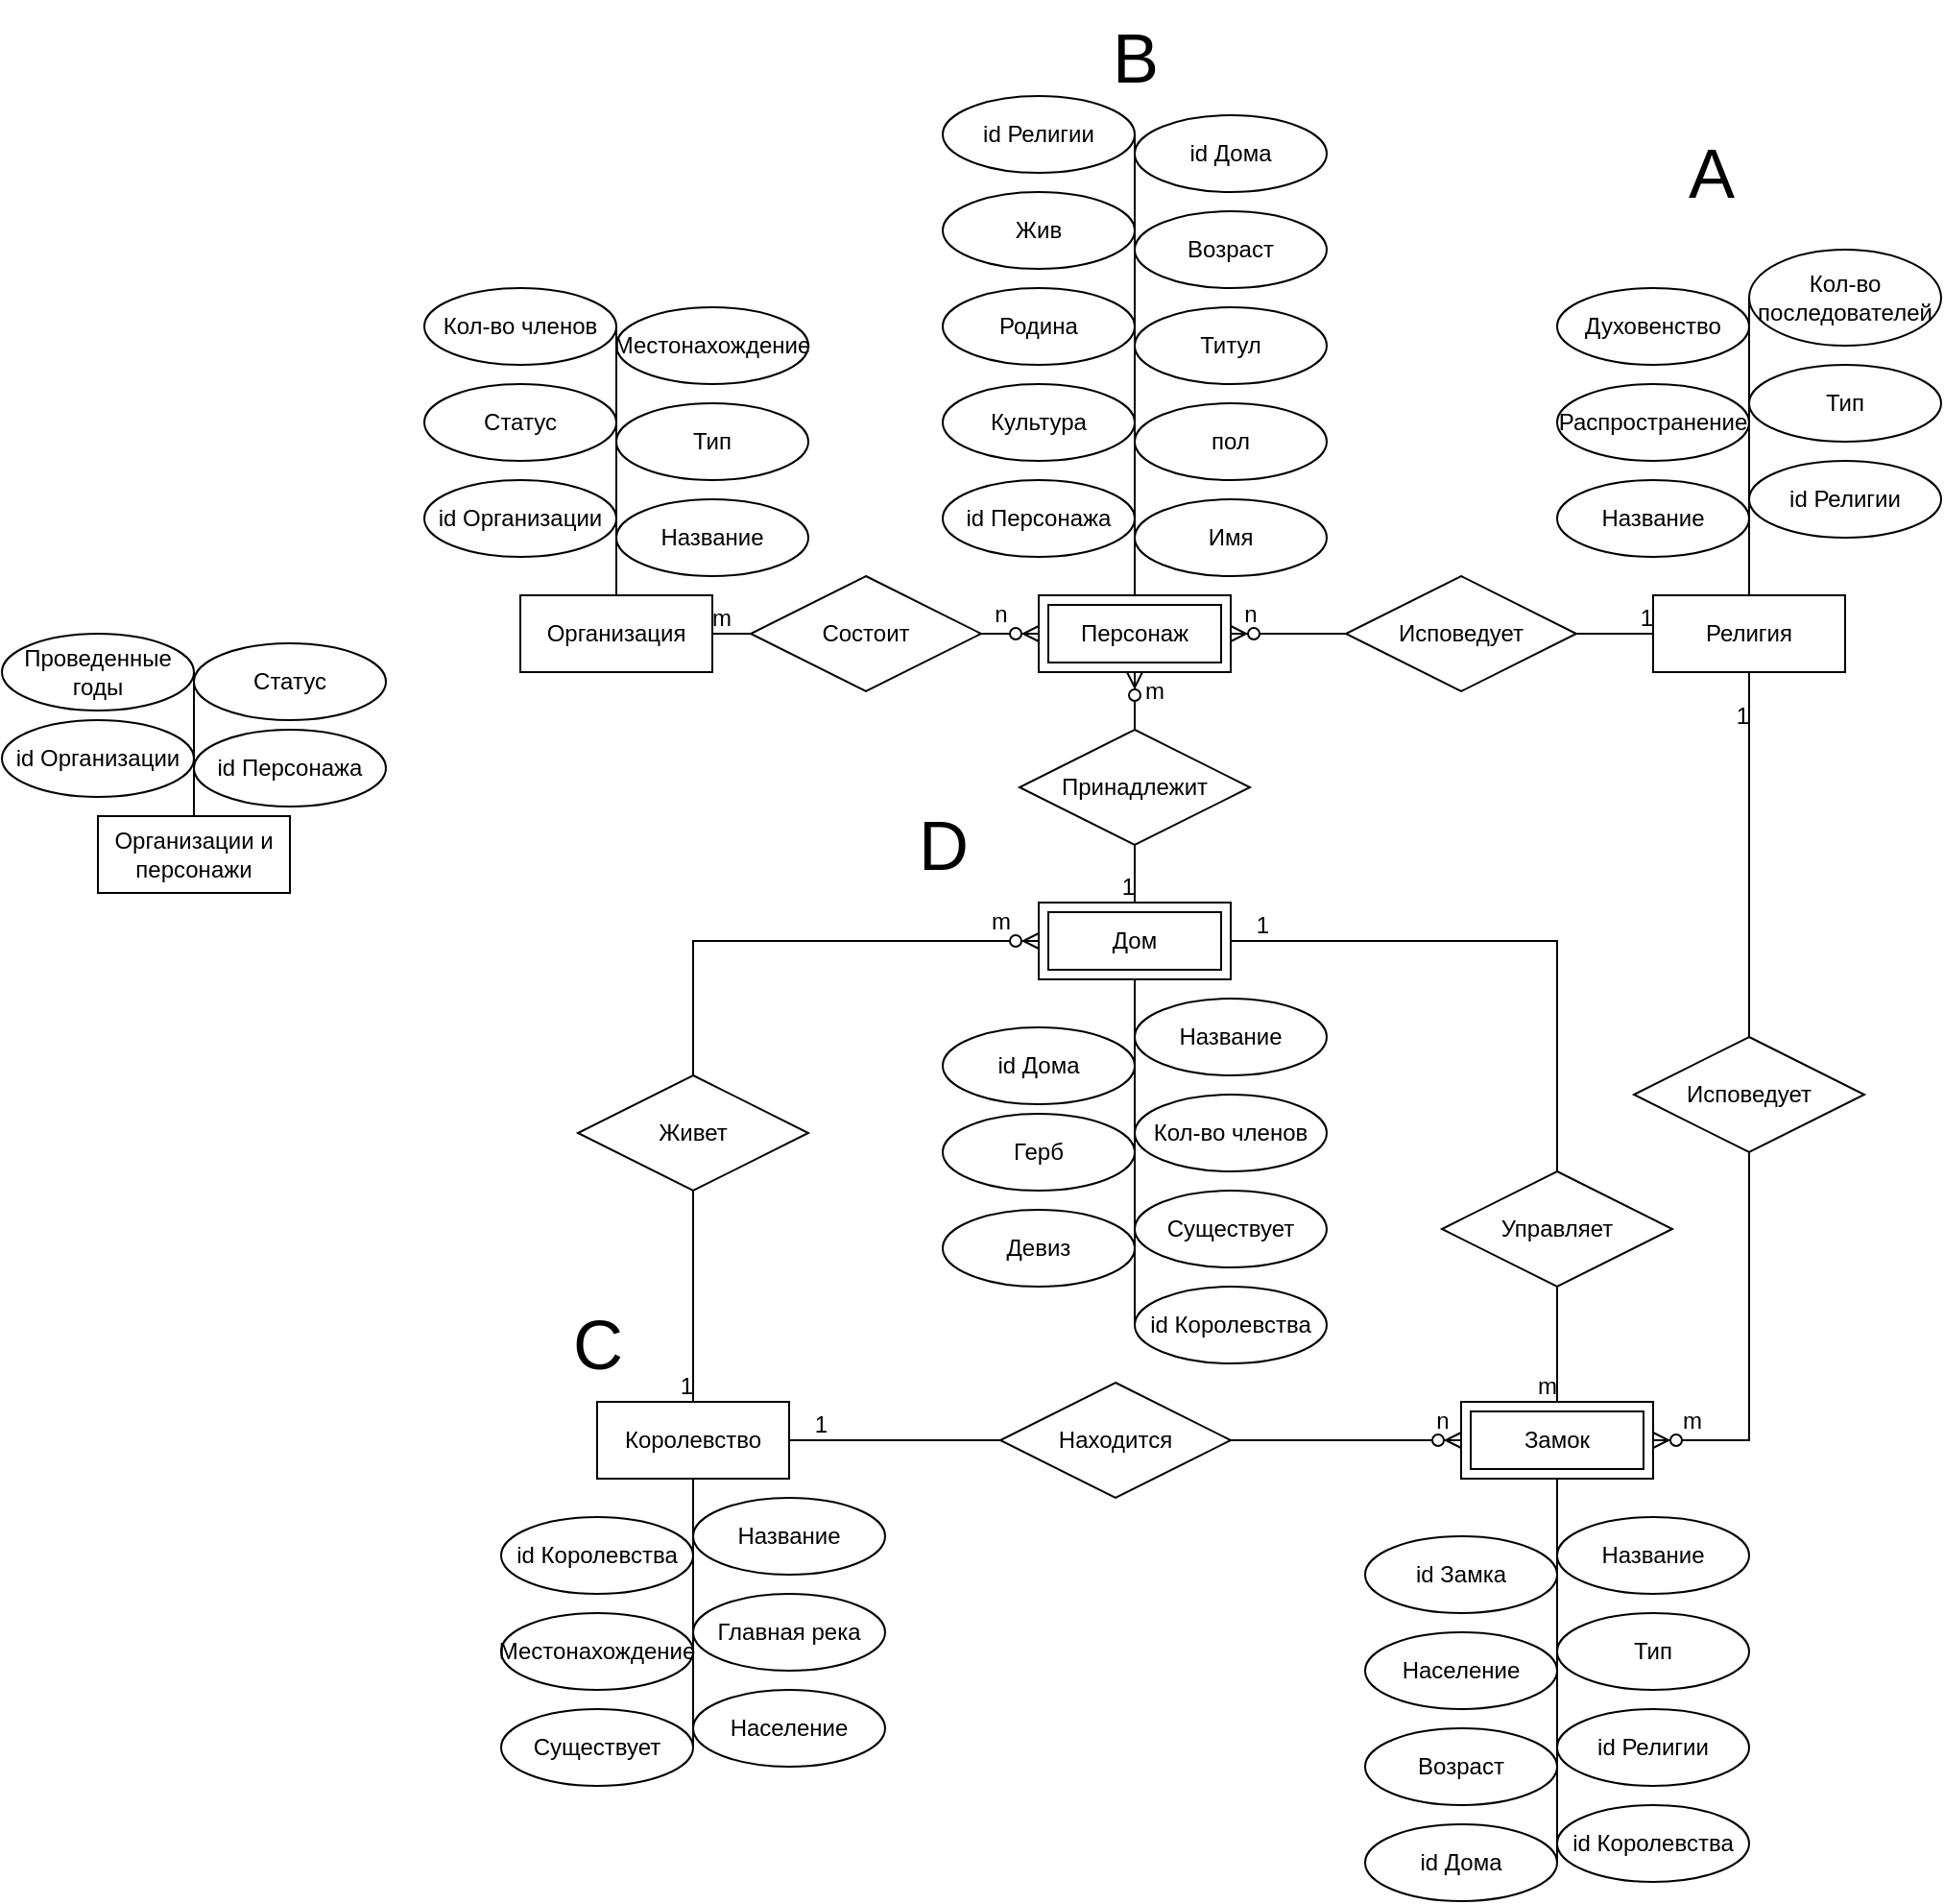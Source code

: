 <mxfile version="20.4.0" type="device"><diagram id="vq99sGmr6_U_LDFSrdyr" name="Страница 1"><mxGraphModel dx="1620" dy="750" grid="1" gridSize="10" guides="1" tooltips="1" connect="1" arrows="1" fold="1" page="1" pageScale="1" pageWidth="827" pageHeight="1169" math="0" shadow="0"><root><mxCell id="0"/><mxCell id="1" parent="0"/><mxCell id="suCNMnBzST_6TjRh92fE-5" value="id Дома" style="ellipse;whiteSpace=wrap;html=1;align=center;" parent="1" vertex="1"><mxGeometry x="280" y="535" width="100" height="40" as="geometry"/></mxCell><mxCell id="suCNMnBzST_6TjRh92fE-6" value="" style="endArrow=none;html=1;rounded=0;entryX=0;entryY=0.5;entryDx=0;entryDy=0;" parent="1" target="suCNMnBzST_6TjRh92fE-11" edge="1"><mxGeometry relative="1" as="geometry"><mxPoint x="380" y="510" as="sourcePoint"/><mxPoint x="380" y="710" as="targetPoint"/></mxGeometry></mxCell><mxCell id="suCNMnBzST_6TjRh92fE-7" value="Название" style="ellipse;whiteSpace=wrap;html=1;align=center;" parent="1" vertex="1"><mxGeometry x="380" y="520" width="100" height="40" as="geometry"/></mxCell><mxCell id="suCNMnBzST_6TjRh92fE-8" value="Герб" style="ellipse;whiteSpace=wrap;html=1;align=center;" parent="1" vertex="1"><mxGeometry x="280" y="580" width="100" height="40" as="geometry"/></mxCell><mxCell id="suCNMnBzST_6TjRh92fE-10" value="Девиз" style="ellipse;whiteSpace=wrap;html=1;align=center;" parent="1" vertex="1"><mxGeometry x="280" y="630" width="100" height="40" as="geometry"/></mxCell><mxCell id="suCNMnBzST_6TjRh92fE-11" value="id Королевства" style="ellipse;whiteSpace=wrap;html=1;align=center;" parent="1" vertex="1"><mxGeometry x="380" y="670" width="100" height="40" as="geometry"/></mxCell><mxCell id="suCNMnBzST_6TjRh92fE-17" value="Дом" style="shape=ext;margin=3;double=1;whiteSpace=wrap;html=1;align=center;" parent="1" vertex="1"><mxGeometry x="330" y="470" width="100" height="40" as="geometry"/></mxCell><mxCell id="suCNMnBzST_6TjRh92fE-18" value="" style="endArrow=none;html=1;rounded=0;exitX=0.5;exitY=1;exitDx=0;exitDy=0;entryX=1;entryY=0.5;entryDx=0;entryDy=0;" parent="1" target="tGVIKHA0kwfeb-HxcVX8-2" edge="1"><mxGeometry relative="1" as="geometry"><mxPoint x="150" y="770" as="sourcePoint"/><mxPoint x="150" y="930" as="targetPoint"/></mxGeometry></mxCell><mxCell id="suCNMnBzST_6TjRh92fE-19" value="Название" style="ellipse;whiteSpace=wrap;html=1;align=center;" parent="1" vertex="1"><mxGeometry x="150" y="780" width="100" height="40" as="geometry"/></mxCell><mxCell id="suCNMnBzST_6TjRh92fE-20" value="id Королевства" style="ellipse;whiteSpace=wrap;html=1;align=center;" parent="1" vertex="1"><mxGeometry x="50" y="790" width="100" height="40" as="geometry"/></mxCell><mxCell id="suCNMnBzST_6TjRh92fE-21" value="Королевство" style="whiteSpace=wrap;html=1;align=center;" parent="1" vertex="1"><mxGeometry x="100" y="730" width="100" height="40" as="geometry"/></mxCell><mxCell id="suCNMnBzST_6TjRh92fE-22" value="Главная река" style="ellipse;whiteSpace=wrap;html=1;align=center;" parent="1" vertex="1"><mxGeometry x="150" y="830" width="100" height="40" as="geometry"/></mxCell><mxCell id="suCNMnBzST_6TjRh92fE-23" value="Местонахождение" style="ellipse;whiteSpace=wrap;html=1;align=center;" parent="1" vertex="1"><mxGeometry x="50" y="840" width="100" height="40" as="geometry"/></mxCell><mxCell id="suCNMnBzST_6TjRh92fE-24" value="Население" style="ellipse;whiteSpace=wrap;html=1;align=center;" parent="1" vertex="1"><mxGeometry x="150" y="880" width="100" height="40" as="geometry"/></mxCell><mxCell id="suCNMnBzST_6TjRh92fE-25" value="Замок" style="shape=ext;margin=3;double=1;whiteSpace=wrap;html=1;align=center;" parent="1" vertex="1"><mxGeometry x="550" y="730" width="100" height="40" as="geometry"/></mxCell><mxCell id="suCNMnBzST_6TjRh92fE-26" value="" style="endArrow=none;html=1;rounded=0;exitX=0.5;exitY=1;exitDx=0;exitDy=0;entryX=1;entryY=0.5;entryDx=0;entryDy=0;" parent="1" source="suCNMnBzST_6TjRh92fE-25" target="tGVIKHA0kwfeb-HxcVX8-7" edge="1"><mxGeometry relative="1" as="geometry"><mxPoint x="290" y="720" as="sourcePoint"/><mxPoint x="600" y="920" as="targetPoint"/></mxGeometry></mxCell><mxCell id="suCNMnBzST_6TjRh92fE-27" value="Название" style="ellipse;whiteSpace=wrap;html=1;align=center;" parent="1" vertex="1"><mxGeometry x="600" y="790" width="100" height="40" as="geometry"/></mxCell><mxCell id="suCNMnBzST_6TjRh92fE-28" value="id Замка" style="ellipse;whiteSpace=wrap;html=1;align=center;" parent="1" vertex="1"><mxGeometry x="500" y="800" width="100" height="40" as="geometry"/></mxCell><mxCell id="suCNMnBzST_6TjRh92fE-29" value="Тип" style="ellipse;whiteSpace=wrap;html=1;align=center;" parent="1" vertex="1"><mxGeometry x="600" y="840" width="100" height="40" as="geometry"/></mxCell><mxCell id="suCNMnBzST_6TjRh92fE-30" value="id Королевства" style="ellipse;whiteSpace=wrap;html=1;align=center;" parent="1" vertex="1"><mxGeometry x="600" y="940" width="100" height="40" as="geometry"/></mxCell><mxCell id="suCNMnBzST_6TjRh92fE-31" value="id Религии" style="ellipse;whiteSpace=wrap;html=1;align=center;" parent="1" vertex="1"><mxGeometry x="600" y="890" width="100" height="40" as="geometry"/></mxCell><mxCell id="suCNMnBzST_6TjRh92fE-33" value="Население" style="ellipse;whiteSpace=wrap;html=1;align=center;" parent="1" vertex="1"><mxGeometry x="500" y="850" width="100" height="40" as="geometry"/></mxCell><mxCell id="suCNMnBzST_6TjRh92fE-34" value="Религия" style="whiteSpace=wrap;html=1;align=center;" parent="1" vertex="1"><mxGeometry x="650" y="310" width="100" height="40" as="geometry"/></mxCell><mxCell id="suCNMnBzST_6TjRh92fE-35" value="" style="endArrow=none;html=1;rounded=0;entryX=0.5;entryY=0;entryDx=0;entryDy=0;exitX=0;exitY=0.5;exitDx=0;exitDy=0;" parent="1" source="tGVIKHA0kwfeb-HxcVX8-1" target="suCNMnBzST_6TjRh92fE-34" edge="1"><mxGeometry relative="1" as="geometry"><mxPoint x="700" y="90" as="sourcePoint"/><mxPoint x="440" y="340" as="targetPoint"/></mxGeometry></mxCell><mxCell id="suCNMnBzST_6TjRh92fE-36" value="Название" style="ellipse;whiteSpace=wrap;html=1;align=center;" parent="1" vertex="1"><mxGeometry x="600" y="250" width="100" height="40" as="geometry"/></mxCell><mxCell id="suCNMnBzST_6TjRh92fE-37" value="Тип" style="ellipse;whiteSpace=wrap;html=1;align=center;" parent="1" vertex="1"><mxGeometry x="700" y="190" width="100" height="40" as="geometry"/></mxCell><mxCell id="suCNMnBzST_6TjRh92fE-38" value="Распространение" style="ellipse;whiteSpace=wrap;html=1;align=center;" parent="1" vertex="1"><mxGeometry x="600" y="200" width="100" height="40" as="geometry"/></mxCell><mxCell id="suCNMnBzST_6TjRh92fE-39" value="Духовенство" style="ellipse;whiteSpace=wrap;html=1;align=center;" parent="1" vertex="1"><mxGeometry x="600" y="150" width="100" height="40" as="geometry"/></mxCell><mxCell id="suCNMnBzST_6TjRh92fE-40" value="id Религии" style="ellipse;whiteSpace=wrap;html=1;align=center;" parent="1" vertex="1"><mxGeometry x="700" y="240" width="100" height="40" as="geometry"/></mxCell><mxCell id="suCNMnBzST_6TjRh92fE-42" value="" style="endArrow=none;html=1;rounded=0;exitX=0.5;exitY=0;exitDx=0;exitDy=0;entryX=1;entryY=0.5;entryDx=0;entryDy=0;" parent="1" target="suCNMnBzST_6TjRh92fE-46" edge="1"><mxGeometry relative="1" as="geometry"><mxPoint x="380" y="320" as="sourcePoint"/><mxPoint x="380" y="50" as="targetPoint"/></mxGeometry></mxCell><mxCell id="suCNMnBzST_6TjRh92fE-43" value="Персонаж" style="shape=ext;margin=3;double=1;whiteSpace=wrap;html=1;align=center;" parent="1" vertex="1"><mxGeometry x="330" y="310" width="100" height="40" as="geometry"/></mxCell><mxCell id="suCNMnBzST_6TjRh92fE-44" value="Имя" style="ellipse;whiteSpace=wrap;html=1;align=center;" parent="1" vertex="1"><mxGeometry x="380" y="260" width="100" height="40" as="geometry"/></mxCell><mxCell id="suCNMnBzST_6TjRh92fE-45" value="id Персонажа" style="ellipse;whiteSpace=wrap;html=1;align=center;" parent="1" vertex="1"><mxGeometry x="280" y="250" width="100" height="40" as="geometry"/></mxCell><mxCell id="suCNMnBzST_6TjRh92fE-46" value="id Религии" style="ellipse;whiteSpace=wrap;html=1;align=center;" parent="1" vertex="1"><mxGeometry x="280" y="50" width="100" height="40" as="geometry"/></mxCell><mxCell id="suCNMnBzST_6TjRh92fE-47" value="пол" style="ellipse;whiteSpace=wrap;html=1;align=center;" parent="1" vertex="1"><mxGeometry x="380" y="210" width="100" height="40" as="geometry"/></mxCell><mxCell id="suCNMnBzST_6TjRh92fE-48" value="Титул" style="ellipse;whiteSpace=wrap;html=1;align=center;" parent="1" vertex="1"><mxGeometry x="380" y="160" width="100" height="40" as="geometry"/></mxCell><mxCell id="suCNMnBzST_6TjRh92fE-49" value="Культура" style="ellipse;whiteSpace=wrap;html=1;align=center;" parent="1" vertex="1"><mxGeometry x="280" y="200" width="100" height="40" as="geometry"/></mxCell><mxCell id="suCNMnBzST_6TjRh92fE-50" value="Родина" style="ellipse;whiteSpace=wrap;html=1;align=center;" parent="1" vertex="1"><mxGeometry x="280" y="150" width="100" height="40" as="geometry"/></mxCell><mxCell id="suCNMnBzST_6TjRh92fE-51" value="Возраст" style="ellipse;whiteSpace=wrap;html=1;align=center;" parent="1" vertex="1"><mxGeometry x="380" y="110" width="100" height="40" as="geometry"/></mxCell><mxCell id="suCNMnBzST_6TjRh92fE-52" value="Организация" style="whiteSpace=wrap;html=1;align=center;" parent="1" vertex="1"><mxGeometry x="60" y="310" width="100" height="40" as="geometry"/></mxCell><mxCell id="suCNMnBzST_6TjRh92fE-53" value="id Дома" style="ellipse;whiteSpace=wrap;html=1;align=center;" parent="1" vertex="1"><mxGeometry x="380" y="60" width="100" height="40" as="geometry"/></mxCell><mxCell id="suCNMnBzST_6TjRh92fE-54" value="" style="endArrow=none;html=1;rounded=0;exitX=0.5;exitY=0;exitDx=0;exitDy=0;entryX=1;entryY=0.5;entryDx=0;entryDy=0;" parent="1" source="suCNMnBzST_6TjRh92fE-52" target="suCNMnBzST_6TjRh92fE-60" edge="1"><mxGeometry relative="1" as="geometry"><mxPoint x="290" y="230" as="sourcePoint"/><mxPoint x="110" y="70" as="targetPoint"/></mxGeometry></mxCell><mxCell id="suCNMnBzST_6TjRh92fE-55" value="Название" style="ellipse;whiteSpace=wrap;html=1;align=center;" parent="1" vertex="1"><mxGeometry x="110" y="260" width="100" height="40" as="geometry"/></mxCell><mxCell id="suCNMnBzST_6TjRh92fE-56" value="id Организации" style="ellipse;whiteSpace=wrap;html=1;align=center;" parent="1" vertex="1"><mxGeometry x="10" y="250" width="100" height="40" as="geometry"/></mxCell><mxCell id="suCNMnBzST_6TjRh92fE-57" value="Тип" style="ellipse;whiteSpace=wrap;html=1;align=center;" parent="1" vertex="1"><mxGeometry x="110" y="210" width="100" height="40" as="geometry"/></mxCell><mxCell id="suCNMnBzST_6TjRh92fE-58" value="Статус" style="ellipse;whiteSpace=wrap;html=1;align=center;" parent="1" vertex="1"><mxGeometry x="10" y="200" width="100" height="40" as="geometry"/></mxCell><mxCell id="suCNMnBzST_6TjRh92fE-59" value="Местонахождение" style="ellipse;whiteSpace=wrap;html=1;align=center;" parent="1" vertex="1"><mxGeometry x="110" y="160" width="100" height="40" as="geometry"/></mxCell><mxCell id="suCNMnBzST_6TjRh92fE-60" value="Кол-во членов" style="ellipse;whiteSpace=wrap;html=1;align=center;" parent="1" vertex="1"><mxGeometry x="10" y="150" width="100" height="40" as="geometry"/></mxCell><mxCell id="suCNMnBzST_6TjRh92fE-61" value="Находится" style="shape=rhombus;perimeter=rhombusPerimeter;whiteSpace=wrap;html=1;align=center;" parent="1" vertex="1"><mxGeometry x="310" y="720" width="120" height="60" as="geometry"/></mxCell><mxCell id="suCNMnBzST_6TjRh92fE-62" value="Исповедует" style="shape=rhombus;perimeter=rhombusPerimeter;whiteSpace=wrap;html=1;align=center;" parent="1" vertex="1"><mxGeometry x="640" y="540" width="120" height="60" as="geometry"/></mxCell><mxCell id="suCNMnBzST_6TjRh92fE-63" value="Исповедует" style="shape=rhombus;perimeter=rhombusPerimeter;whiteSpace=wrap;html=1;align=center;" parent="1" vertex="1"><mxGeometry x="490" y="300" width="120" height="60" as="geometry"/></mxCell><mxCell id="suCNMnBzST_6TjRh92fE-64" value="Живет" style="shape=rhombus;perimeter=rhombusPerimeter;whiteSpace=wrap;html=1;align=center;" parent="1" vertex="1"><mxGeometry x="90" y="560" width="120" height="60" as="geometry"/></mxCell><mxCell id="suCNMnBzST_6TjRh92fE-65" value="Управляет" style="shape=rhombus;perimeter=rhombusPerimeter;whiteSpace=wrap;html=1;align=center;" parent="1" vertex="1"><mxGeometry x="540" y="610" width="120" height="60" as="geometry"/></mxCell><mxCell id="suCNMnBzST_6TjRh92fE-66" value="" style="endArrow=none;html=1;rounded=0;exitX=0;exitY=0.5;exitDx=0;exitDy=0;entryX=1;entryY=0.5;entryDx=0;entryDy=0;" parent="1" source="suCNMnBzST_6TjRh92fE-61" target="suCNMnBzST_6TjRh92fE-21" edge="1"><mxGeometry relative="1" as="geometry"><mxPoint x="290" y="570" as="sourcePoint"/><mxPoint x="450" y="570" as="targetPoint"/></mxGeometry></mxCell><mxCell id="suCNMnBzST_6TjRh92fE-67" value="1" style="resizable=0;html=1;align=right;verticalAlign=bottom;" parent="suCNMnBzST_6TjRh92fE-66" connectable="0" vertex="1"><mxGeometry x="1" relative="1" as="geometry"><mxPoint x="20" as="offset"/></mxGeometry></mxCell><mxCell id="suCNMnBzST_6TjRh92fE-68" value="" style="edgeStyle=entityRelationEdgeStyle;fontSize=12;html=1;endArrow=ERzeroToMany;endFill=1;rounded=0;exitX=1;exitY=0.5;exitDx=0;exitDy=0;entryX=0;entryY=0.5;entryDx=0;entryDy=0;" parent="1" source="suCNMnBzST_6TjRh92fE-61" target="suCNMnBzST_6TjRh92fE-25" edge="1"><mxGeometry width="100" height="100" relative="1" as="geometry"><mxPoint x="240" y="740" as="sourcePoint"/><mxPoint x="340" y="640" as="targetPoint"/></mxGeometry></mxCell><mxCell id="suCNMnBzST_6TjRh92fE-69" value="n" style="text;html=1;align=center;verticalAlign=middle;resizable=0;points=[];autosize=1;strokeColor=none;fillColor=none;" parent="1" vertex="1"><mxGeometry x="525" y="725" width="30" height="30" as="geometry"/></mxCell><mxCell id="suCNMnBzST_6TjRh92fE-70" value="" style="endArrow=none;html=1;rounded=0;entryX=0.5;entryY=0;entryDx=0;entryDy=0;exitX=0.5;exitY=1;exitDx=0;exitDy=0;" parent="1" source="suCNMnBzST_6TjRh92fE-65" target="suCNMnBzST_6TjRh92fE-25" edge="1"><mxGeometry relative="1" as="geometry"><mxPoint x="530" y="650" as="sourcePoint"/><mxPoint x="690" y="650" as="targetPoint"/></mxGeometry></mxCell><mxCell id="suCNMnBzST_6TjRh92fE-71" value="m" style="resizable=0;html=1;align=right;verticalAlign=bottom;" parent="suCNMnBzST_6TjRh92fE-70" connectable="0" vertex="1"><mxGeometry x="1" relative="1" as="geometry"/></mxCell><mxCell id="suCNMnBzST_6TjRh92fE-72" value="" style="endArrow=none;html=1;rounded=0;entryX=1;entryY=0.5;entryDx=0;entryDy=0;exitX=0.5;exitY=0;exitDx=0;exitDy=0;edgeStyle=orthogonalEdgeStyle;" parent="1" source="suCNMnBzST_6TjRh92fE-65" target="suCNMnBzST_6TjRh92fE-17" edge="1"><mxGeometry relative="1" as="geometry"><mxPoint x="530" y="540" as="sourcePoint"/><mxPoint x="690" y="540" as="targetPoint"/></mxGeometry></mxCell><mxCell id="suCNMnBzST_6TjRh92fE-73" value="1" style="resizable=0;html=1;align=right;verticalAlign=bottom;" parent="suCNMnBzST_6TjRh92fE-72" connectable="0" vertex="1"><mxGeometry x="1" relative="1" as="geometry"><mxPoint x="20" as="offset"/></mxGeometry></mxCell><mxCell id="suCNMnBzST_6TjRh92fE-74" value="" style="endArrow=none;html=1;rounded=0;entryX=0.5;entryY=0;entryDx=0;entryDy=0;exitX=0.5;exitY=1;exitDx=0;exitDy=0;" parent="1" source="suCNMnBzST_6TjRh92fE-64" target="suCNMnBzST_6TjRh92fE-21" edge="1"><mxGeometry relative="1" as="geometry"><mxPoint x="320" y="600" as="sourcePoint"/><mxPoint x="480" y="600" as="targetPoint"/></mxGeometry></mxCell><mxCell id="suCNMnBzST_6TjRh92fE-75" value="1" style="resizable=0;html=1;align=right;verticalAlign=bottom;" parent="suCNMnBzST_6TjRh92fE-74" connectable="0" vertex="1"><mxGeometry x="1" relative="1" as="geometry"/></mxCell><mxCell id="suCNMnBzST_6TjRh92fE-76" value="" style="edgeStyle=orthogonalEdgeStyle;fontSize=12;html=1;endArrow=ERzeroToMany;endFill=1;rounded=0;exitX=0.5;exitY=0;exitDx=0;exitDy=0;entryX=0;entryY=0.5;entryDx=0;entryDy=0;" parent="1" source="suCNMnBzST_6TjRh92fE-64" target="suCNMnBzST_6TjRh92fE-17" edge="1"><mxGeometry width="100" height="100" relative="1" as="geometry"><mxPoint x="350" y="650" as="sourcePoint"/><mxPoint x="450" y="550" as="targetPoint"/></mxGeometry></mxCell><mxCell id="suCNMnBzST_6TjRh92fE-77" value="m" style="text;html=1;align=center;verticalAlign=middle;resizable=0;points=[];autosize=1;strokeColor=none;fillColor=none;" parent="1" vertex="1"><mxGeometry x="295" y="465" width="30" height="30" as="geometry"/></mxCell><mxCell id="suCNMnBzST_6TjRh92fE-78" value="" style="endArrow=none;html=1;rounded=0;entryX=0.5;entryY=1;entryDx=0;entryDy=0;exitX=0.5;exitY=0;exitDx=0;exitDy=0;" parent="1" source="suCNMnBzST_6TjRh92fE-62" target="suCNMnBzST_6TjRh92fE-34" edge="1"><mxGeometry relative="1" as="geometry"><mxPoint x="390" y="510" as="sourcePoint"/><mxPoint x="550" y="510" as="targetPoint"/></mxGeometry></mxCell><mxCell id="suCNMnBzST_6TjRh92fE-79" value="1" style="resizable=0;html=1;align=right;verticalAlign=bottom;" parent="suCNMnBzST_6TjRh92fE-78" connectable="0" vertex="1"><mxGeometry x="1" relative="1" as="geometry"><mxPoint y="31" as="offset"/></mxGeometry></mxCell><mxCell id="suCNMnBzST_6TjRh92fE-80" value="" style="edgeStyle=orthogonalEdgeStyle;fontSize=12;html=1;endArrow=ERzeroToMany;endFill=1;rounded=0;exitX=0.5;exitY=1;exitDx=0;exitDy=0;entryX=1;entryY=0.5;entryDx=0;entryDy=0;" parent="1" source="suCNMnBzST_6TjRh92fE-62" target="suCNMnBzST_6TjRh92fE-25" edge="1"><mxGeometry width="100" height="100" relative="1" as="geometry"><mxPoint x="420" y="680" as="sourcePoint"/><mxPoint x="520" y="580" as="targetPoint"/></mxGeometry></mxCell><mxCell id="suCNMnBzST_6TjRh92fE-81" value="m" style="text;html=1;align=center;verticalAlign=middle;resizable=0;points=[];autosize=1;strokeColor=none;fillColor=none;" parent="1" vertex="1"><mxGeometry x="655" y="725" width="30" height="30" as="geometry"/></mxCell><mxCell id="suCNMnBzST_6TjRh92fE-82" value="" style="endArrow=none;html=1;rounded=0;entryX=0;entryY=0.5;entryDx=0;entryDy=0;exitX=1;exitY=0.5;exitDx=0;exitDy=0;" parent="1" source="suCNMnBzST_6TjRh92fE-63" target="suCNMnBzST_6TjRh92fE-34" edge="1"><mxGeometry relative="1" as="geometry"><mxPoint x="600" y="340" as="sourcePoint"/><mxPoint x="550" y="370" as="targetPoint"/></mxGeometry></mxCell><mxCell id="suCNMnBzST_6TjRh92fE-83" value="1" style="resizable=0;html=1;align=right;verticalAlign=bottom;" parent="suCNMnBzST_6TjRh92fE-82" connectable="0" vertex="1"><mxGeometry x="1" relative="1" as="geometry"/></mxCell><mxCell id="suCNMnBzST_6TjRh92fE-84" value="" style="edgeStyle=entityRelationEdgeStyle;fontSize=12;html=1;endArrow=ERzeroToMany;endFill=1;rounded=0;exitX=0;exitY=0.5;exitDx=0;exitDy=0;entryX=1;entryY=0.5;entryDx=0;entryDy=0;" parent="1" source="suCNMnBzST_6TjRh92fE-63" target="suCNMnBzST_6TjRh92fE-43" edge="1"><mxGeometry width="100" height="100" relative="1" as="geometry"><mxPoint x="360" y="440" as="sourcePoint"/><mxPoint x="460" y="340" as="targetPoint"/></mxGeometry></mxCell><mxCell id="suCNMnBzST_6TjRh92fE-85" value="n" style="text;html=1;align=center;verticalAlign=middle;resizable=0;points=[];autosize=1;strokeColor=none;fillColor=none;" parent="1" vertex="1"><mxGeometry x="425" y="305" width="30" height="30" as="geometry"/></mxCell><mxCell id="suCNMnBzST_6TjRh92fE-86" value="Принадлежит" style="shape=rhombus;perimeter=rhombusPerimeter;whiteSpace=wrap;html=1;align=center;" parent="1" vertex="1"><mxGeometry x="320" y="380" width="120" height="60" as="geometry"/></mxCell><mxCell id="suCNMnBzST_6TjRh92fE-87" value="" style="endArrow=none;html=1;rounded=0;entryX=0.5;entryY=0;entryDx=0;entryDy=0;exitX=0.5;exitY=1;exitDx=0;exitDy=0;" parent="1" source="suCNMnBzST_6TjRh92fE-86" target="suCNMnBzST_6TjRh92fE-17" edge="1"><mxGeometry relative="1" as="geometry"><mxPoint x="330" y="390" as="sourcePoint"/><mxPoint x="490" y="390" as="targetPoint"/></mxGeometry></mxCell><mxCell id="suCNMnBzST_6TjRh92fE-88" value="1" style="resizable=0;html=1;align=right;verticalAlign=bottom;" parent="suCNMnBzST_6TjRh92fE-87" connectable="0" vertex="1"><mxGeometry x="1" relative="1" as="geometry"/></mxCell><mxCell id="suCNMnBzST_6TjRh92fE-89" value="" style="edgeStyle=orthogonalEdgeStyle;fontSize=12;html=1;endArrow=ERzeroToMany;endFill=1;rounded=0;exitX=0.5;exitY=0;exitDx=0;exitDy=0;entryX=0.5;entryY=1;entryDx=0;entryDy=0;" parent="1" source="suCNMnBzST_6TjRh92fE-86" target="suCNMnBzST_6TjRh92fE-43" edge="1"><mxGeometry width="100" height="100" relative="1" as="geometry"><mxPoint x="360" y="440" as="sourcePoint"/><mxPoint x="460" y="340" as="targetPoint"/></mxGeometry></mxCell><mxCell id="suCNMnBzST_6TjRh92fE-90" value="m" style="text;html=1;align=center;verticalAlign=middle;resizable=0;points=[];autosize=1;strokeColor=none;fillColor=none;" parent="1" vertex="1"><mxGeometry x="375" y="345" width="30" height="30" as="geometry"/></mxCell><mxCell id="suCNMnBzST_6TjRh92fE-91" value="Состоит" style="shape=rhombus;perimeter=rhombusPerimeter;whiteSpace=wrap;html=1;align=center;" parent="1" vertex="1"><mxGeometry x="180" y="300" width="120" height="60" as="geometry"/></mxCell><mxCell id="suCNMnBzST_6TjRh92fE-92" value="" style="edgeStyle=entityRelationEdgeStyle;fontSize=12;html=1;endArrow=ERzeroToMany;endFill=1;rounded=0;exitX=1;exitY=0.5;exitDx=0;exitDy=0;" parent="1" source="suCNMnBzST_6TjRh92fE-91" edge="1"><mxGeometry width="100" height="100" relative="1" as="geometry"><mxPoint x="360" y="440" as="sourcePoint"/><mxPoint x="330" y="330" as="targetPoint"/></mxGeometry></mxCell><mxCell id="suCNMnBzST_6TjRh92fE-93" value="n" style="text;html=1;align=center;verticalAlign=middle;resizable=0;points=[];autosize=1;strokeColor=none;fillColor=none;" parent="1" vertex="1"><mxGeometry x="295" y="305" width="30" height="30" as="geometry"/></mxCell><mxCell id="suCNMnBzST_6TjRh92fE-94" value="" style="endArrow=none;html=1;rounded=0;exitX=0;exitY=0.5;exitDx=0;exitDy=0;entryX=1;entryY=0.5;entryDx=0;entryDy=0;" parent="1" source="suCNMnBzST_6TjRh92fE-91" target="suCNMnBzST_6TjRh92fE-52" edge="1"><mxGeometry relative="1" as="geometry"><mxPoint x="80" y="440" as="sourcePoint"/><mxPoint x="240" y="440" as="targetPoint"/></mxGeometry></mxCell><mxCell id="suCNMnBzST_6TjRh92fE-95" value="m" style="resizable=0;html=1;align=right;verticalAlign=bottom;" parent="suCNMnBzST_6TjRh92fE-94" connectable="0" vertex="1"><mxGeometry x="1" relative="1" as="geometry"><mxPoint x="10" as="offset"/></mxGeometry></mxCell><mxCell id="tGVIKHA0kwfeb-HxcVX8-1" value="Кол-во последователей" style="ellipse;whiteSpace=wrap;html=1;align=center;" parent="1" vertex="1"><mxGeometry x="700" y="130" width="100" height="50" as="geometry"/></mxCell><mxCell id="tGVIKHA0kwfeb-HxcVX8-2" value="Существует" style="ellipse;whiteSpace=wrap;html=1;align=center;" parent="1" vertex="1"><mxGeometry x="50" y="890" width="100" height="40" as="geometry"/></mxCell><mxCell id="tGVIKHA0kwfeb-HxcVX8-3" value="Кол-во членов" style="ellipse;whiteSpace=wrap;html=1;align=center;" parent="1" vertex="1"><mxGeometry x="380" y="570" width="100" height="40" as="geometry"/></mxCell><mxCell id="tGVIKHA0kwfeb-HxcVX8-5" value="Существует" style="ellipse;whiteSpace=wrap;html=1;align=center;" parent="1" vertex="1"><mxGeometry x="380" y="620" width="100" height="40" as="geometry"/></mxCell><mxCell id="tGVIKHA0kwfeb-HxcVX8-6" value="Возраст" style="ellipse;whiteSpace=wrap;html=1;align=center;" parent="1" vertex="1"><mxGeometry x="500" y="900" width="100" height="40" as="geometry"/></mxCell><mxCell id="tGVIKHA0kwfeb-HxcVX8-7" value="id Дома" style="ellipse;whiteSpace=wrap;html=1;align=center;" parent="1" vertex="1"><mxGeometry x="500" y="950" width="100" height="40" as="geometry"/></mxCell><mxCell id="tGVIKHA0kwfeb-HxcVX8-8" value="Жив" style="ellipse;whiteSpace=wrap;html=1;align=center;" parent="1" vertex="1"><mxGeometry x="280" y="100" width="100" height="40" as="geometry"/></mxCell><mxCell id="tGVIKHA0kwfeb-HxcVX8-12" style="rounded=0;orthogonalLoop=1;jettySize=auto;html=1;exitX=0.5;exitY=0;exitDx=0;exitDy=0;endArrow=none;endFill=0;entryX=1;entryY=0.5;entryDx=0;entryDy=0;" parent="1" source="tGVIKHA0kwfeb-HxcVX8-9" target="tGVIKHA0kwfeb-HxcVX8-14" edge="1"><mxGeometry relative="1" as="geometry"><mxPoint x="-110.095" y="300" as="targetPoint"/></mxGeometry></mxCell><mxCell id="tGVIKHA0kwfeb-HxcVX8-9" value="Организации и персонажи" style="whiteSpace=wrap;html=1;align=center;" parent="1" vertex="1"><mxGeometry x="-160" y="425" width="100" height="40" as="geometry"/></mxCell><mxCell id="tGVIKHA0kwfeb-HxcVX8-10" value="id Организации" style="ellipse;whiteSpace=wrap;html=1;align=center;" parent="1" vertex="1"><mxGeometry x="-210" y="375" width="100" height="40" as="geometry"/></mxCell><mxCell id="tGVIKHA0kwfeb-HxcVX8-11" value="id Персонажа" style="ellipse;whiteSpace=wrap;html=1;align=center;" parent="1" vertex="1"><mxGeometry x="-110" y="380" width="100" height="40" as="geometry"/></mxCell><mxCell id="tGVIKHA0kwfeb-HxcVX8-13" value="Статус" style="ellipse;whiteSpace=wrap;html=1;align=center;" parent="1" vertex="1"><mxGeometry x="-110" y="335" width="100" height="40" as="geometry"/></mxCell><mxCell id="tGVIKHA0kwfeb-HxcVX8-14" value="Проведенные годы" style="ellipse;whiteSpace=wrap;html=1;align=center;" parent="1" vertex="1"><mxGeometry x="-210" y="330" width="100" height="40" as="geometry"/></mxCell><mxCell id="xNEd50tkJP1kqlp0OyaM-1" value="&lt;font style=&quot;font-size: 36px;&quot;&gt;B&lt;/font&gt;" style="text;html=1;align=center;verticalAlign=middle;resizable=0;points=[];autosize=1;strokeColor=none;fillColor=none;" vertex="1" parent="1"><mxGeometry x="355" width="50" height="60" as="geometry"/></mxCell><mxCell id="xNEd50tkJP1kqlp0OyaM-2" value="A" style="text;html=1;align=center;verticalAlign=middle;resizable=0;points=[];autosize=1;strokeColor=none;fillColor=none;fontSize=36;" vertex="1" parent="1"><mxGeometry x="655" y="60" width="50" height="60" as="geometry"/></mxCell><mxCell id="xNEd50tkJP1kqlp0OyaM-3" value="D" style="text;html=1;align=center;verticalAlign=middle;resizable=0;points=[];autosize=1;strokeColor=none;fillColor=none;fontSize=36;" vertex="1" parent="1"><mxGeometry x="255" y="410" width="50" height="60" as="geometry"/></mxCell><mxCell id="xNEd50tkJP1kqlp0OyaM-4" value="C" style="text;html=1;align=center;verticalAlign=middle;resizable=0;points=[];autosize=1;strokeColor=none;fillColor=none;fontSize=36;" vertex="1" parent="1"><mxGeometry x="75" y="670" width="50" height="60" as="geometry"/></mxCell></root></mxGraphModel></diagram></mxfile>